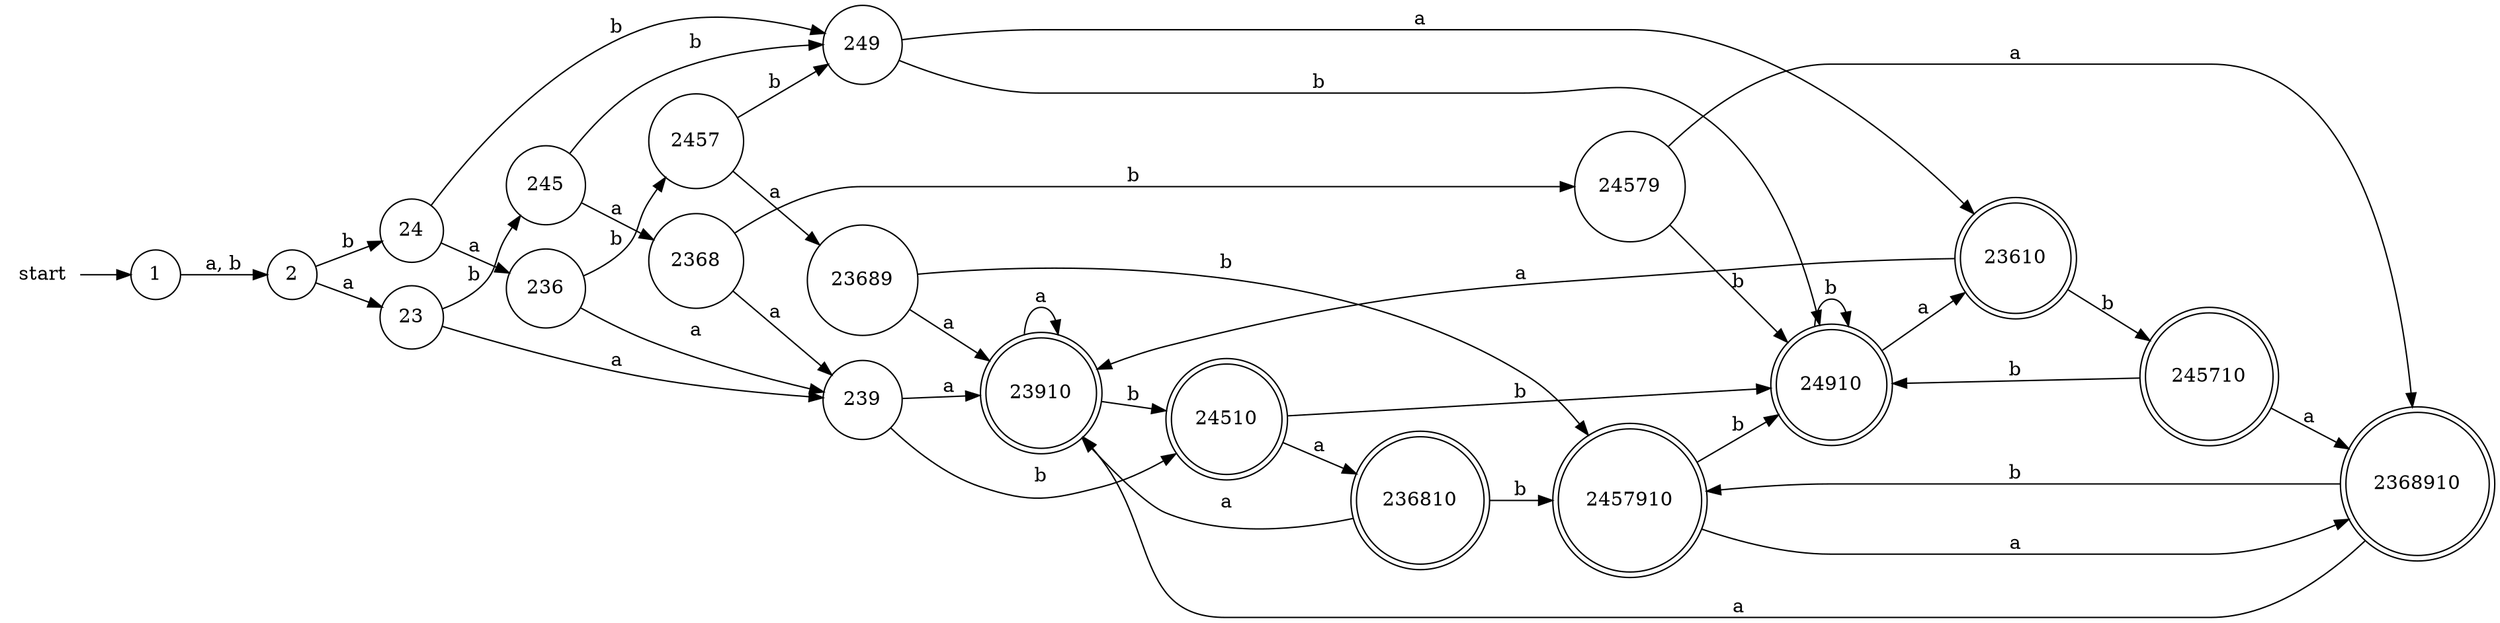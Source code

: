 digraph G {
    rankdir=LR;
start [shape = none]
  node [shape = doublecircle]; 23910, 24510, 236810, 24910, 23610, 2457910, 2368910, 245710;
  
  node [shape = circle];
  start -> 1
  1 -> 2 [label = "a, b"]
  2 -> 23 [label = "a"]
  2 -> 24 [label = "b"]
  23 -> 239 [label = "a"]
  23 -> 245 [label = "b"]
  239 -> 23910 [label = "a"]
  239 -> 24510 [label = "b"]
  245 -> 2368 [label = "a"]
  245 -> 249 [label = "b"]
  24 -> 236 [label = "a"]
  24 -> 249 [label = "b"]
  23910 -> 23910 [label = "a"]
  23910 -> 24510 [label = "b"]
  24510 -> 236810 [label = "a"]
  24510 -> 24910 [label = "b"]
  2368 -> 239 [label = "a"]
  2368 -> 24579 [label = "b"]
  249 -> 23610 [label = "a"]
  249 -> 24910 [label = "b"]
  236 -> 239 [label = "a"]
  236 -> 2457 [label = "b"]
  236810 -> 23910 [label = "a"]
  236810 -> 2457910 [label = "b"]
  24910 -> 23610 [label = "a"]
  24910 -> 24910 [label = "b"]
  24579 -> 2368910 [label = "a"]
  24579 -> 24910 [label = "b"]
  23610 -> 23910 [label = "a"]
  23610 -> 245710 [label = "b"]
  2457 -> 23689 [label = "a"]
  2457 -> 249 [label = "b"]
  2457910 -> 2368910 [label = "a"]
  2457910 -> 24910 [label = "b"]
  2368910 -> 23910 [label = "a"]
  2368910 -> 2457910 [label = "b"]
  245710 -> 2368910 [label = "a"]
  245710 -> 24910 [label = "b"]
  23689 -> 23910 [label = "a"]
  23689 -> 2457910 [label = "b"]
  }
